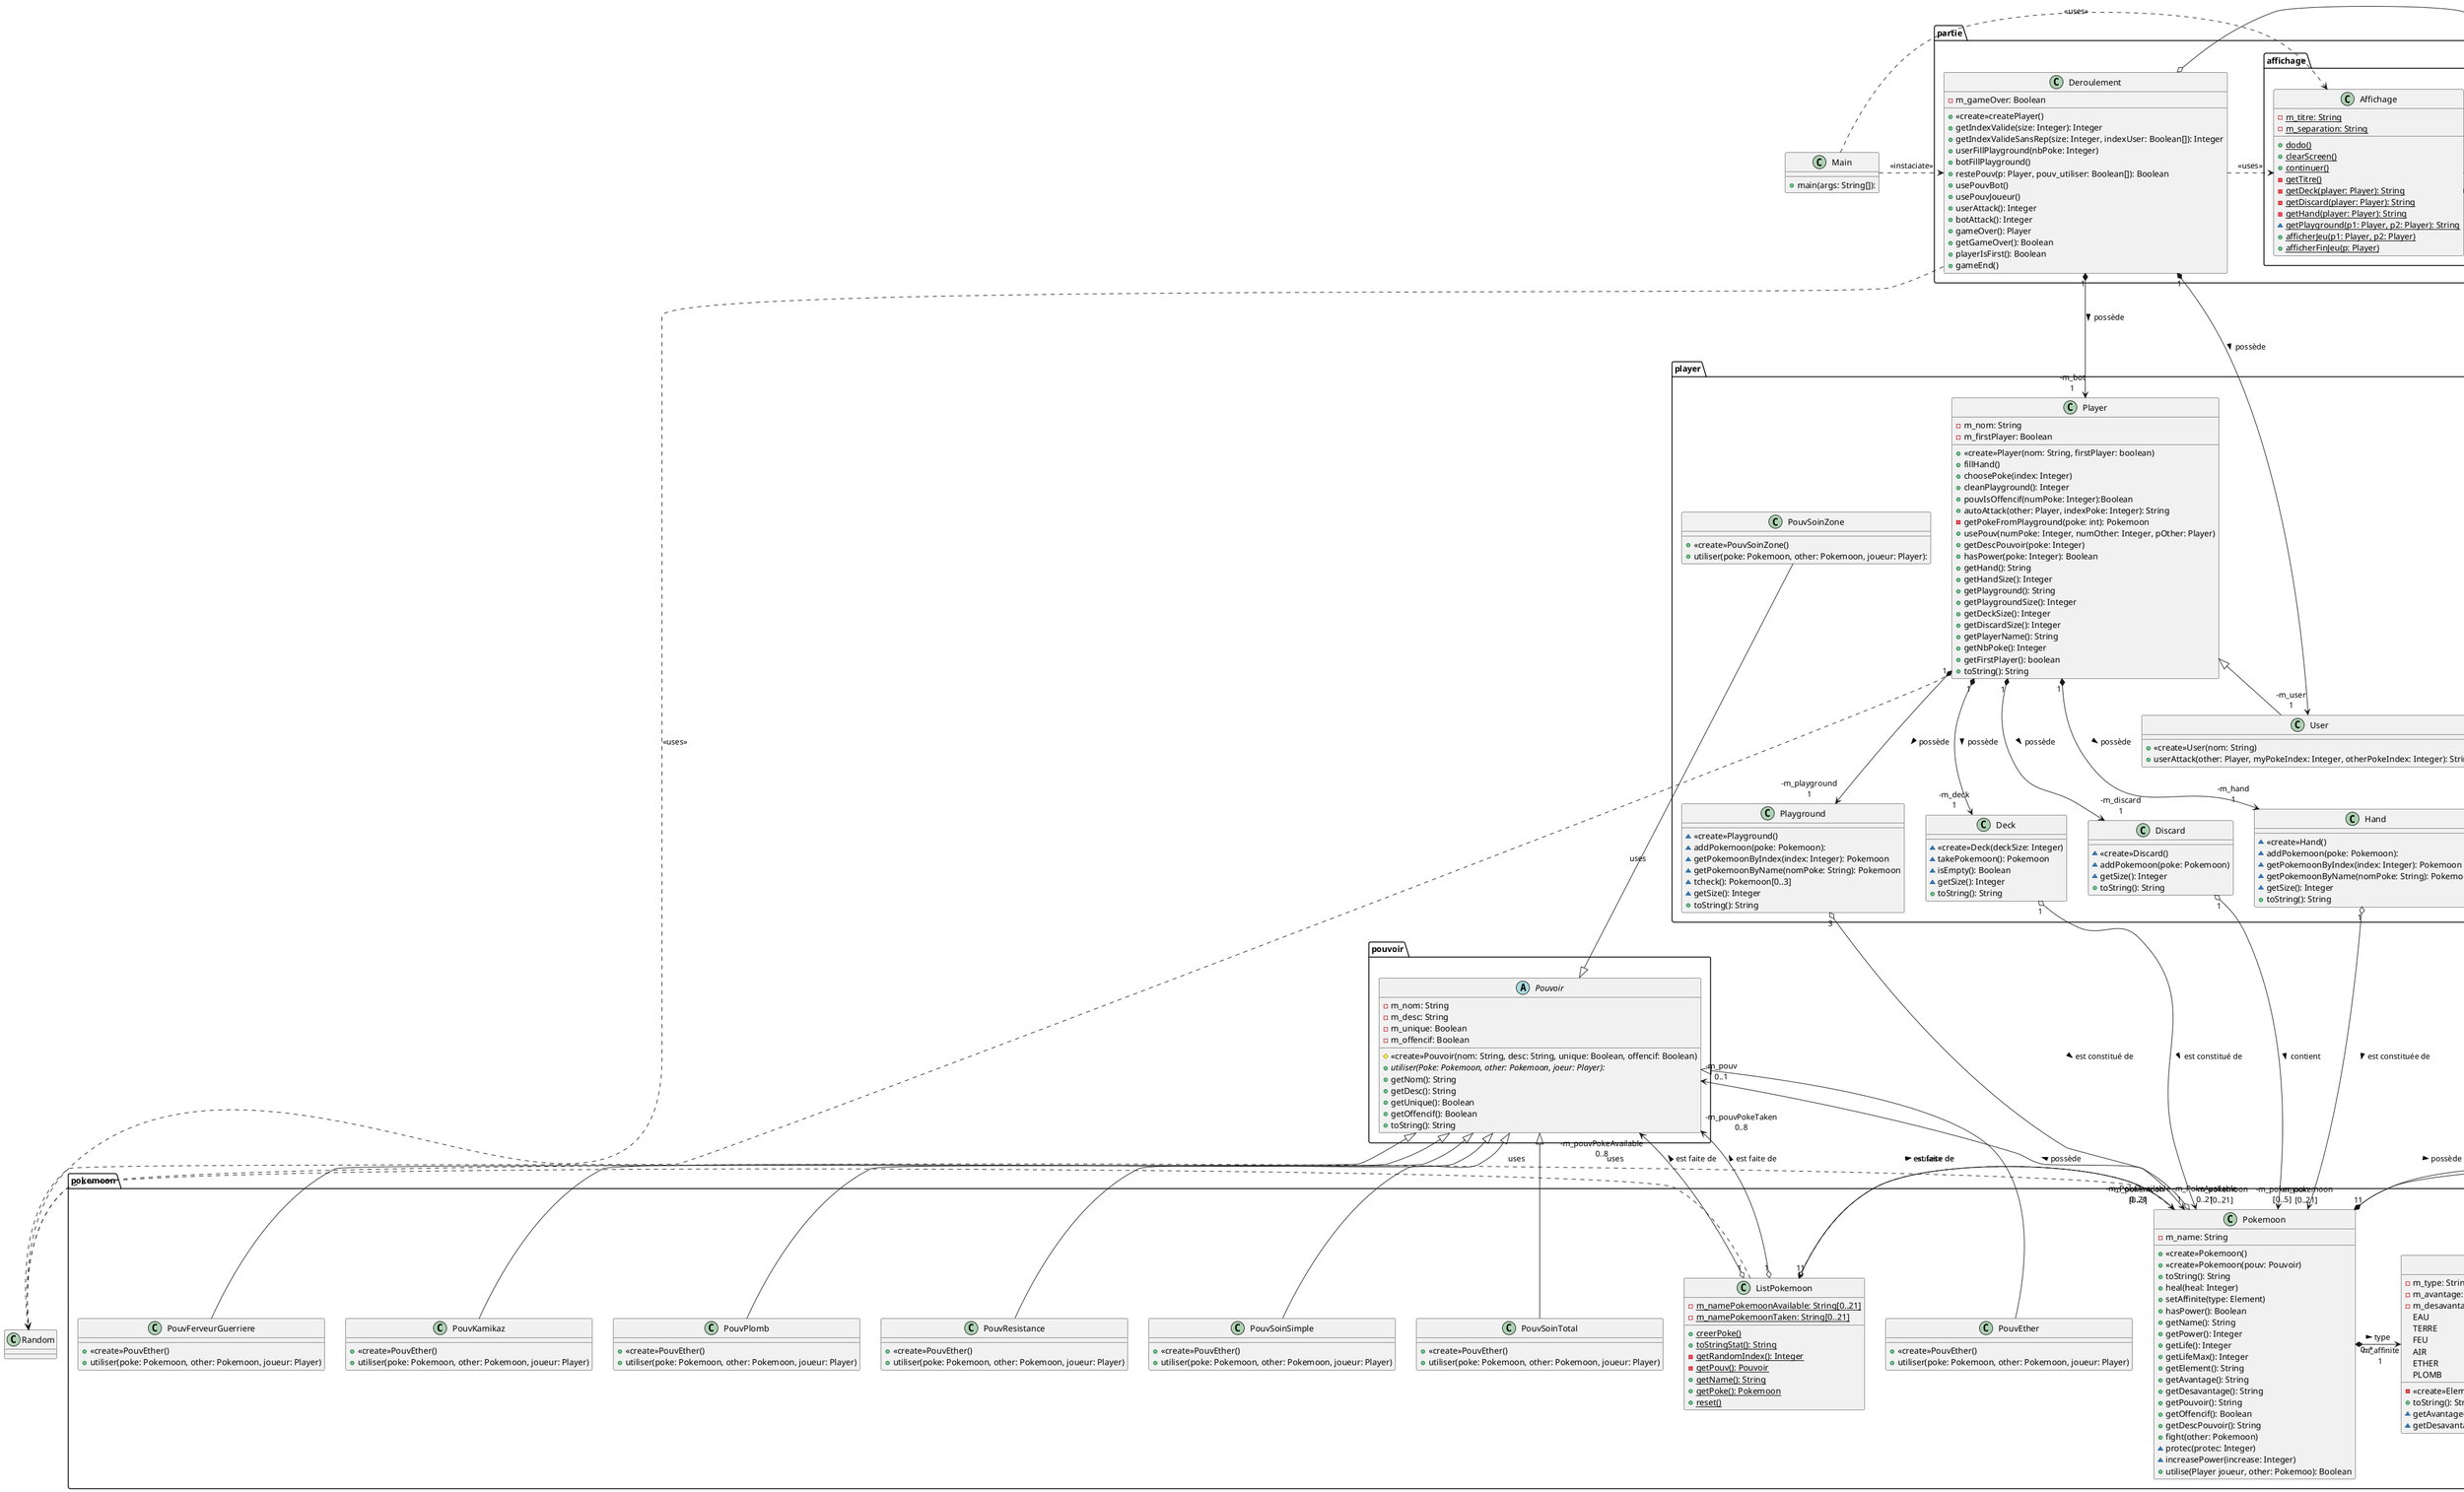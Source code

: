 @startuml semaine4

package pouvoir {
    abstract class Pouvoir{
        -m_nom: String
        -m_desc: String
        -m_unique: Boolean
        -m_offencif: Boolean
        #«create»Pouvoir(nom: String, desc: String, unique: Boolean, offencif: Boolean)
        +{abstract} utiliser(Poke: Pokemoon, other: Pokemoon, joeur: Player):
        +getNom(): String
        +getDesc(): String
        +getUnique(): Boolean
        +getOffencif(): Boolean
        +toString(): String
    }
}


package partie{
    package affichage{
        class Affichage{
            -{static}m_titre: String
            -{static}m_separation: String
            +{static}dodo()
            +{static}clearScreen()
            +{static}continuer()
            -{static}getTitre()
            -{static}getDeck(player: Player): String
            -{static}getDiscard(player: Player): String
            -{static}getHand(player: Player): String
            ~{static}getPlayground(p1: Player, p2: Player): String
            +{static}afficherJeu(p1: Player, p2: Player)
            +{static}afficherFinJeu(p: Player)
        }
    }

    class Deroulement{
        -m_gameOver: Boolean
        +«create»createPlayer()
        +getIndexValide(size: Integer): Integer
        +getIndexValideSansRep(size: Integer, indexUser: Boolean[]): Integer
        +userFillPlayground(nbPoke: Integer) 
        +botFillPlayground()
        +restePouv(p: Player, pouv_utiliser: Boolean[]): Boolean
        +usePouvBot()
        +usePouvJoueur()
        +userAttack(): Integer
        +botAttack(): Integer
        +gameOver(): Player
        +getGameOver(): Boolean
        +playerIsFirst(): Boolean
        +gameEnd()
    }
}

package player{
    class Deck{
        ~«create»Deck(deckSize: Integer)
        ~takePokemoon(): Pokemoon
        ~isEmpty(): Boolean
        ~getSize(): Integer
        +toString(): String
    }

    class Discard{
       ~«create»Discard()
       ~addPokemoon(poke: Pokemoon)
       ~getSize(): Integer
       +toString(): String
    }

    class Hand{
       ~«create»Hand()
       ~addPokemoon(poke: Pokemoon): 
       ~getPokemoonByIndex(index: Integer): Pokemoon
       ~getPokemoonByName(nomPoke: String): Pokemoon
       ~getSize(): Integer
       +toString(): String
    }

    class Player{
       -m_nom: String
       -m_firstPlayer: Boolean
       +«create»Player(nom: String, firstPlayer: boolean)
       +fillHand()
       +choosePoke(index: Integer)
       +cleanPlayground(): Integer
       +pouvIsOffencif(numPoke: Integer):Boolean
       +autoAttack(other: Player, indexPoke: Integer): String
       -getPokeFromPlayground(poke: int): Pokemoon
       +usePouv(numPoke: Integer, numOther: Integer, pOther: Player)
       +getDescPouvoir(poke: Integer)
       +hasPower(poke: Integer): Boolean
       +getHand(): String
       +getHandSize(): Integer
       +getPlayground(): String
       +getPlaygroundSize(): Integer
       +getDeckSize(): Integer
       +getDiscardSize(): Integer
       +getPlayerName(): String
       +getNbPoke(): Integer
       +getFirstPlayer(): boolean
       +toString(): String
    }

    class Playground{
        ~«create»Playground()
        ~addPokemoon(poke: Pokemoon): 
        ~getPokemoonByIndex(index: Integer): Pokemoon
        ~getPokemoonByName(nomPoke: String): Pokemoon
        ~tcheck(): Pokemoon[0..3]
        ~getSize(): Integer
        +toString(): String
    }

    class PouvSoinZone extends pouvoir.Pouvoir {
        +<<create>>PouvSoinZone()
        +utiliser(poke: Pokemoon, other: Pokemoon, joueur: Player):
    }

    class User extends Player{
        +<<create>>User(nom: String)
        +userAttack(other: Player, myPokeIndex: Integer, otherPokeIndex: Integer): String
    }
}

package pokemoon{
    enum Element{
        -m_type: String
        -m_avantage: String
        -m_desavantage: String
        EAU
        TERRE
        FEU
        AIR
        ETHER
        PLOMB
        -«create»Element(type: String, avantage: String, desavantage: String)
        +toString(): String
        ~getAvantage(): String
        ~getDesavantage(): String
    }

    class ListPokemoon{
        -{static}m_namePokemoonAvailable: String[0..21]
        -{static}m_namePokemoonTaken: String[0..21]
        +{static}creerPoke()
        +{static}toStringStat(): String
        -{static}getRandomIndex(): Integer
        -{static}getPouv(): Pouvoir
        +{static}getName(): String
        +{static}getPoke(): Pokemoon
        +{static}reset()
    }

    class PokeLife{
        -m_pv: Integer
        -m_pvMax: Integer
        -m_protection: Integer
        ~«create»PokeLife(pv: Integer)
        ~getPV(): Integer
        ~getPvMax(): Integer
        ~setProtec(protec: Integer)
        ~takeDamage(attack: Integer): Integer
        ~takeHeal(heal: Integer): Integer
    }

    class Pokemoon{
        -m_name: String
        +«create»Pokemoon()
        +«create»Pokemoon(pouv: Pouvoir)
        +toString(): String
        +heal(heal: Integer)
        +setAffinite(type: Element) 
        +hasPower(): Boolean
        +getName(): String
        +getPower(): Integer
        +getLife(): Integer
        +getLifeMax(): Integer
        +getElement(): String
        +getAvantage(): String
        +getDesavantage(): String
        +getPouvoir(): String
        +getOffencif(): Boolean
        +getDescPouvoir(): String
        +fight(other: Pokemoon)
        ~protec(protec: Integer)
        ~increasePower(increase: Integer)
        +utilise(Player joueur, other: Pokemoo): Boolean
    }

    class PokePower{
        -m_power: Integer
        ~«create»PokePower(power: Integer)
        ~getPower(): Integer
        ~getAttackPower(element: Element, elementEnemi: Element): Integer
    }

    class PouvEther extends pouvoir.Pouvoir{
        +«create»PouvEther()
        +utiliser(poke: Pokemoon, other: Pokemoon, joueur: Player)
    }

    class PouvFerveurGuerriere extends pouvoir.Pouvoir{
        +«create»PouvEther()
        +utiliser(poke: Pokemoon, other: Pokemoon, joueur: Player)
    }

    class PouvKamikaz extends pouvoir.Pouvoir{
        +«create»PouvEther()
        +utiliser(poke: Pokemoon, other: Pokemoon, joueur: Player)
    }

    class PouvPlomb extends pouvoir.Pouvoir{
        +«create»PouvEther()
        +utiliser(poke: Pokemoon, other: Pokemoon, joueur: Player)
    }

    class PouvResistance extends pouvoir.Pouvoir{
        +«create»PouvEther()
        +utiliser(poke: Pokemoon, other: Pokemoon, joueur: Player)
    }

    class PouvSoinSimple extends pouvoir.Pouvoir{
        +«create»PouvEther()
        +utiliser(poke: Pokemoon, other: Pokemoon, joueur: Player)
    }

    class PouvSoinTotal extends pouvoir.Pouvoir{
        +«create»PouvEther()
        +utiliser(poke: Pokemoon, other: Pokemoon, joueur: Player)
    }
}

class Main{
    +main(args: String[]):
}

Main .> Deroulement: <<instaciate>>
Main .> Affichage: <<uses>>

Affichage o-> "1\nm_scanf"Scanner

Deroulement "1" *---> "-m_user\n1"User : possède >
Deroulement "1" *---> "-m_bot\n1"Player : possède >
Deroulement .>Random : <<uses>>
Deroulement o-> "1\nm_scanf"Scanner
Deroulement .>Affichage : <<uses>>

Deck "1" o---> "-m_pokemoon\n[0..21]"Pokemoon : est constitué de >

Discard "1" o--->"-m_pokemoon\n[0..21]"Pokemoon: contient >

Hand "1" o--->"-m_pokemoon\n[0..5]" Pokemoon : est constituée de >

Player "1" *---> "-m_deck\n1"Deck : possède >
Player "1" *---> "-m_hand\n1" Hand : possède >
Player "1" *---> "-m_discard\n1" Discard: possède >
Player "1" *---> "-m_playground\n1"Playground : possède >
Player .> Random : «uses»

Playground "3" o---> "-m_pokemoon\n[0..3]"Pokemoon : est constitué de >


ListPokemoon "1" o->"-m_pouvPokeAvailable\n0..8"Pouvoir: est faite de >
ListPokemoon "1" o->"-m_pouvPokeTaken\n0..8"Pouvoir: est faite de >
ListPokemoon "1" o----->"-m_PokeAvailable\n0..21"Pokemoon: est faite de >
ListPokemoon "1" o->"-m_PokeAvailable\n0..21"Pokemoon: est faite de >
ListPokemoon .> Random : «uses»

Pokemoon "1" *-> "-m_life\n1"PokeLife : possède >
Pokemoon "1" *-> "-m_powerAtt\n1"PokePower : possède >
Pokemoon "0..*" *-> "-m_affinite\n1"Element : type >
Pokemoon "1" o-> "-m_pouv\n0..1"Pouvoir : possède >
Pokemoon .> Random : «uses»
Pokemoon .> ListPokemoon : <<uses>>
@enduml